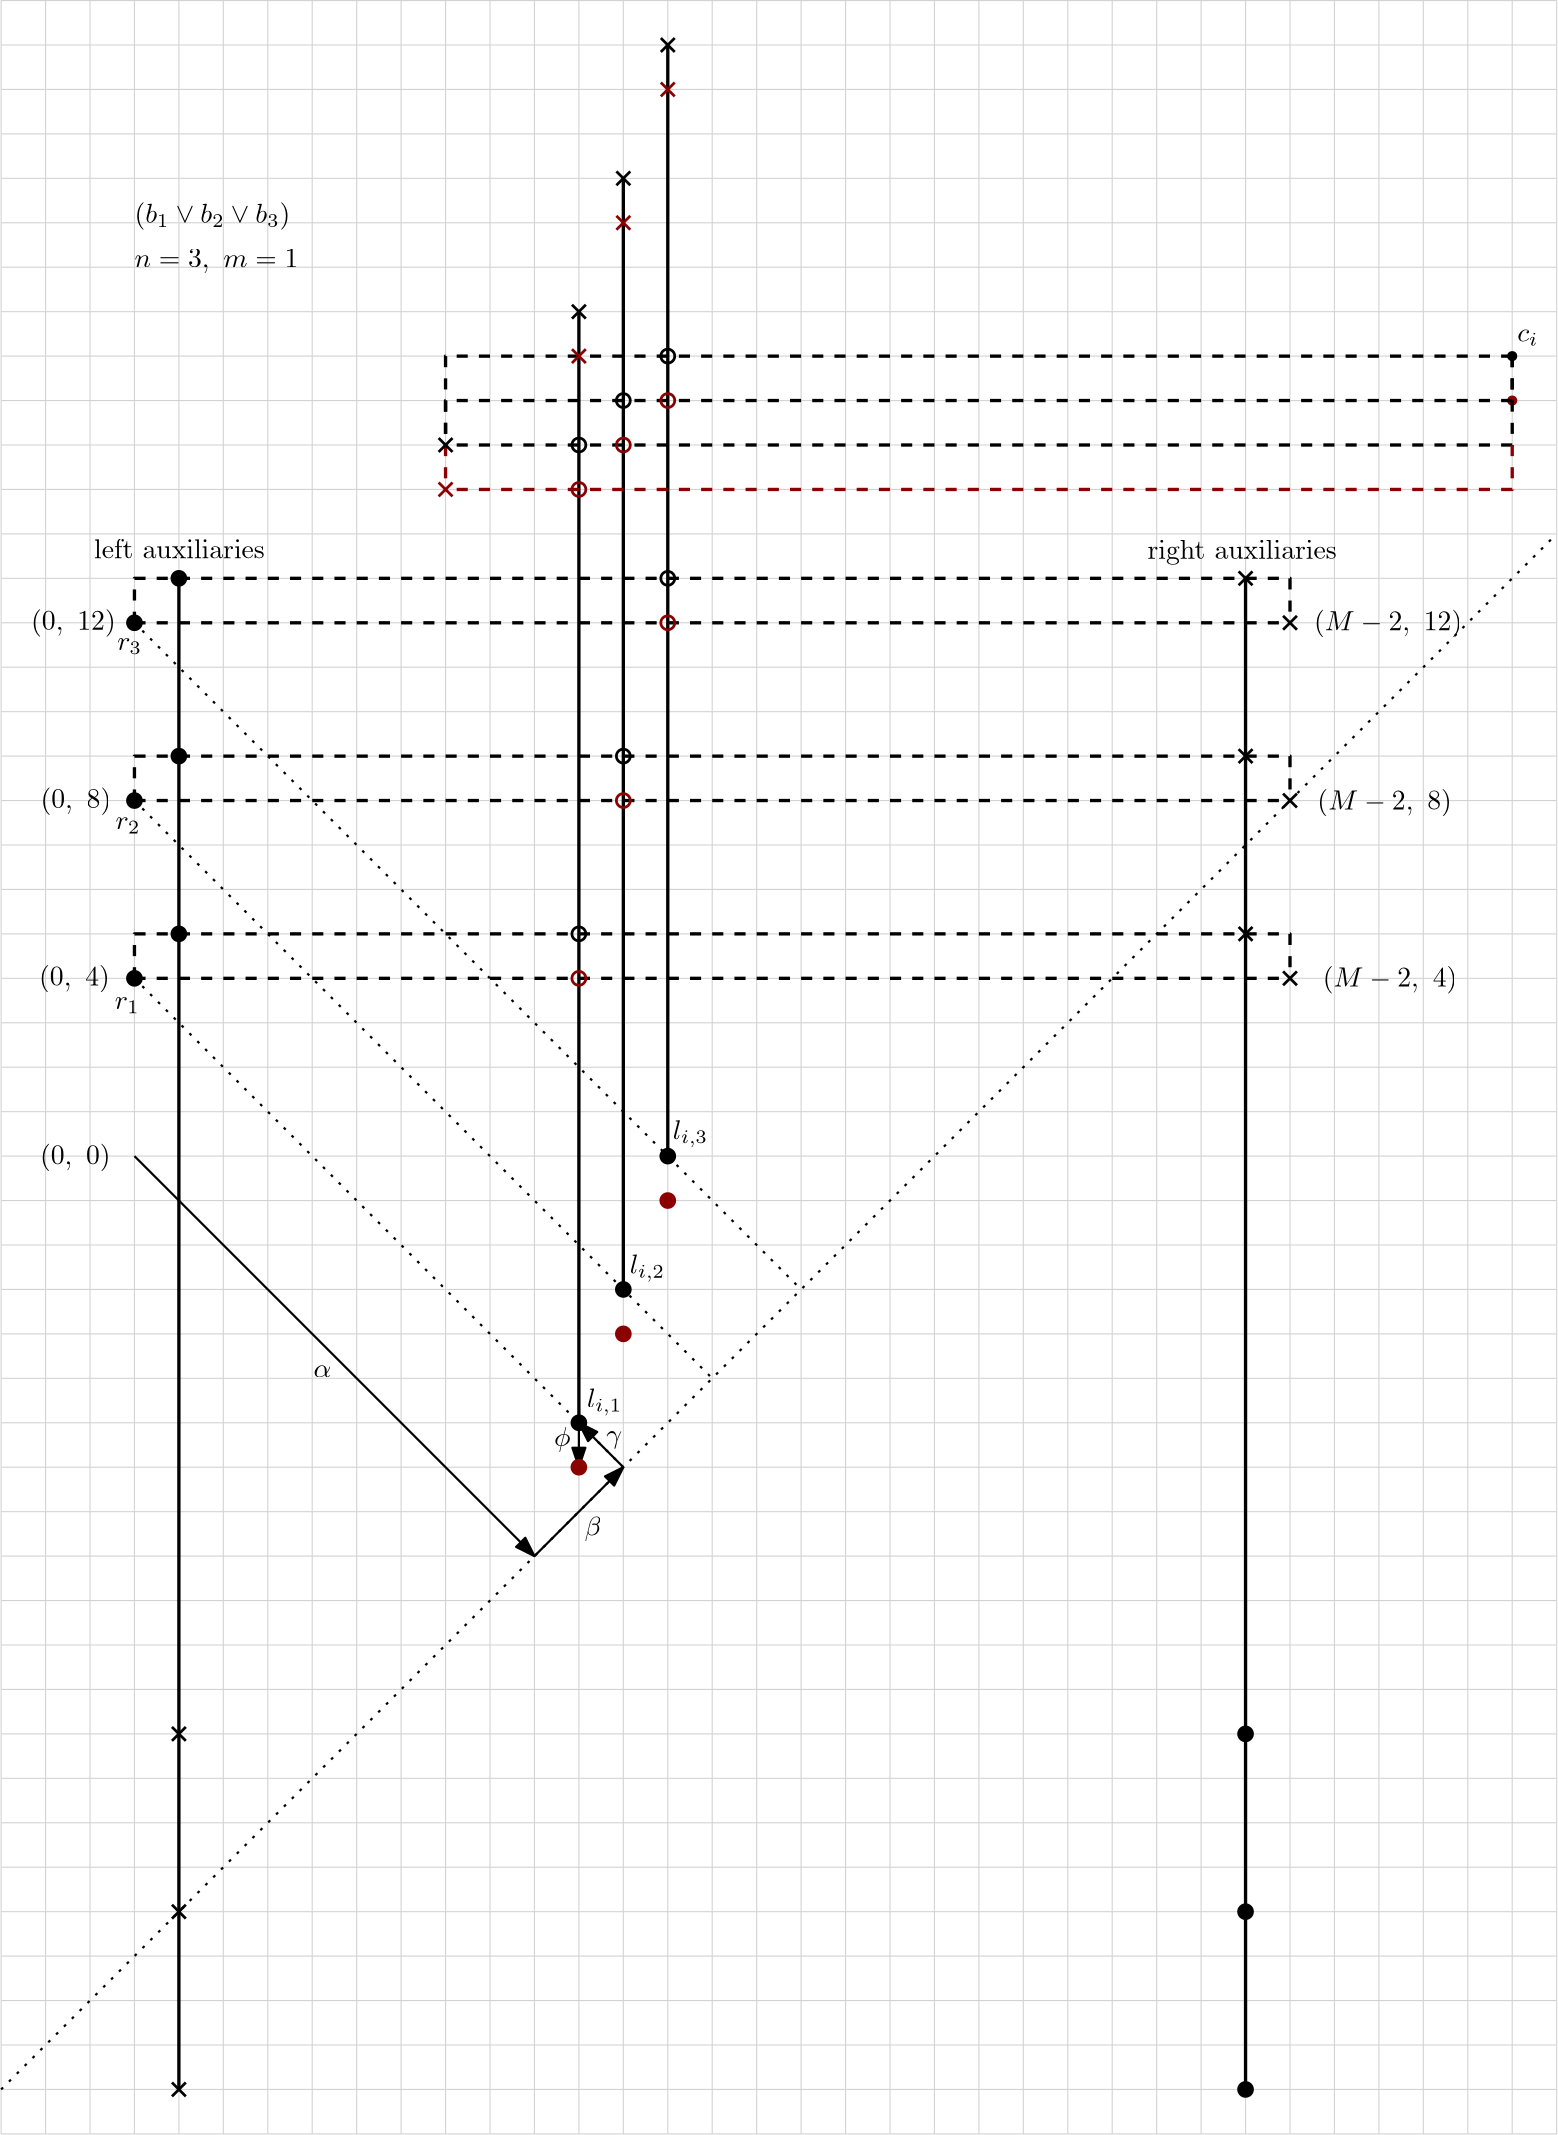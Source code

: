 <?xml version="1.0"?>
<!DOCTYPE ipe SYSTEM "ipe.dtd">
<ipe version="70218" creator="Ipe 7.2.26">
<info created="D:20230320151130" modified="D:20230323120128"/>
<ipestyle name="basic">
<symbol name="arrow/arc(spx)">
<path stroke="sym-stroke" fill="sym-stroke" pen="sym-pen">
0 0 m
-1 0.333 l
-1 -0.333 l
h
</path>
</symbol>
<symbol name="arrow/farc(spx)">
<path stroke="sym-stroke" fill="white" pen="sym-pen">
0 0 m
-1 0.333 l
-1 -0.333 l
h
</path>
</symbol>
<symbol name="arrow/ptarc(spx)">
<path stroke="sym-stroke" fill="sym-stroke" pen="sym-pen">
0 0 m
-1 0.333 l
-0.8 0 l
-1 -0.333 l
h
</path>
</symbol>
<symbol name="arrow/fptarc(spx)">
<path stroke="sym-stroke" fill="white" pen="sym-pen">
0 0 m
-1 0.333 l
-0.8 0 l
-1 -0.333 l
h
</path>
</symbol>
<symbol name="mark/circle(sx)" transformations="translations">
<path fill="sym-stroke">
0.6 0 0 0.6 0 0 e
0.4 0 0 0.4 0 0 e
</path>
</symbol>
<symbol name="mark/disk(sx)" transformations="translations">
<path fill="sym-stroke">
0.6 0 0 0.6 0 0 e
</path>
</symbol>
<symbol name="mark/fdisk(sfx)" transformations="translations">
<group>
<path fill="sym-fill">
0.5 0 0 0.5 0 0 e
</path>
<path fill="sym-stroke" fillrule="eofill">
0.6 0 0 0.6 0 0 e
0.4 0 0 0.4 0 0 e
</path>
</group>
</symbol>
<symbol name="mark/box(sx)" transformations="translations">
<path fill="sym-stroke" fillrule="eofill">
-0.6 -0.6 m
0.6 -0.6 l
0.6 0.6 l
-0.6 0.6 l
h
-0.4 -0.4 m
0.4 -0.4 l
0.4 0.4 l
-0.4 0.4 l
h
</path>
</symbol>
<symbol name="mark/square(sx)" transformations="translations">
<path fill="sym-stroke">
-0.6 -0.6 m
0.6 -0.6 l
0.6 0.6 l
-0.6 0.6 l
h
</path>
</symbol>
<symbol name="mark/fsquare(sfx)" transformations="translations">
<group>
<path fill="sym-fill">
-0.5 -0.5 m
0.5 -0.5 l
0.5 0.5 l
-0.5 0.5 l
h
</path>
<path fill="sym-stroke" fillrule="eofill">
-0.6 -0.6 m
0.6 -0.6 l
0.6 0.6 l
-0.6 0.6 l
h
-0.4 -0.4 m
0.4 -0.4 l
0.4 0.4 l
-0.4 0.4 l
h
</path>
</group>
</symbol>
<symbol name="mark/cross(sx)" transformations="translations">
<group>
<path fill="sym-stroke">
-0.43 -0.57 m
0.57 0.43 l
0.43 0.57 l
-0.57 -0.43 l
h
</path>
<path fill="sym-stroke">
-0.43 0.57 m
0.57 -0.43 l
0.43 -0.57 l
-0.57 0.43 l
h
</path>
</group>
</symbol>
<symbol name="arrow/fnormal(spx)">
<path stroke="sym-stroke" fill="white" pen="sym-pen">
0 0 m
-1 0.333 l
-1 -0.333 l
h
</path>
</symbol>
<symbol name="arrow/pointed(spx)">
<path stroke="sym-stroke" fill="sym-stroke" pen="sym-pen">
0 0 m
-1 0.333 l
-0.8 0 l
-1 -0.333 l
h
</path>
</symbol>
<symbol name="arrow/fpointed(spx)">
<path stroke="sym-stroke" fill="white" pen="sym-pen">
0 0 m
-1 0.333 l
-0.8 0 l
-1 -0.333 l
h
</path>
</symbol>
<symbol name="arrow/linear(spx)">
<path stroke="sym-stroke" pen="sym-pen">
-1 0.333 m
0 0 l
-1 -0.333 l
</path>
</symbol>
<symbol name="arrow/fdouble(spx)">
<path stroke="sym-stroke" fill="white" pen="sym-pen">
0 0 m
-1 0.333 l
-1 -0.333 l
h
-1 0 m
-2 0.333 l
-2 -0.333 l
h
</path>
</symbol>
<symbol name="arrow/double(spx)">
<path stroke="sym-stroke" fill="sym-stroke" pen="sym-pen">
0 0 m
-1 0.333 l
-1 -0.333 l
h
-1 0 m
-2 0.333 l
-2 -0.333 l
h
</path>
</symbol>
<symbol name="arrow/mid-normal(spx)">
<path stroke="sym-stroke" fill="sym-stroke" pen="sym-pen">
0.5 0 m
-0.5 0.333 l
-0.5 -0.333 l
h
</path>
</symbol>
<symbol name="arrow/mid-fnormal(spx)">
<path stroke="sym-stroke" fill="white" pen="sym-pen">
0.5 0 m
-0.5 0.333 l
-0.5 -0.333 l
h
</path>
</symbol>
<symbol name="arrow/mid-pointed(spx)">
<path stroke="sym-stroke" fill="sym-stroke" pen="sym-pen">
0.5 0 m
-0.5 0.333 l
-0.3 0 l
-0.5 -0.333 l
h
</path>
</symbol>
<symbol name="arrow/mid-fpointed(spx)">
<path stroke="sym-stroke" fill="white" pen="sym-pen">
0.5 0 m
-0.5 0.333 l
-0.3 0 l
-0.5 -0.333 l
h
</path>
</symbol>
<symbol name="arrow/mid-double(spx)">
<path stroke="sym-stroke" fill="sym-stroke" pen="sym-pen">
1 0 m
0 0.333 l
0 -0.333 l
h
0 0 m
-1 0.333 l
-1 -0.333 l
h
</path>
</symbol>
<symbol name="arrow/mid-fdouble(spx)">
<path stroke="sym-stroke" fill="white" pen="sym-pen">
1 0 m
0 0.333 l
0 -0.333 l
h
0 0 m
-1 0.333 l
-1 -0.333 l
h
</path>
</symbol>
<anglesize name="22.5 deg" value="22.5"/>
<anglesize name="30 deg" value="30"/>
<anglesize name="45 deg" value="45"/>
<anglesize name="60 deg" value="60"/>
<anglesize name="90 deg" value="90"/>
<arrowsize name="large" value="10"/>
<arrowsize name="small" value="5"/>
<arrowsize name="tiny" value="3"/>
<color name="blue" value="0 0 1"/>
<color name="brown" value="0.647 0.165 0.165"/>
<color name="darkblue" value="0 0 0.545"/>
<color name="darkcyan" value="0 0.545 0.545"/>
<color name="darkgray" value="0.663"/>
<color name="darkgreen" value="0 0.392 0"/>
<color name="darkmagenta" value="0.545 0 0.545"/>
<color name="darkorange" value="1 0.549 0"/>
<color name="darkred" value="0.545 0 0"/>
<color name="gold" value="1 0.843 0"/>
<color name="gray" value="0.745"/>
<color name="green" value="0 1 0"/>
<color name="lightblue" value="0.678 0.847 0.902"/>
<color name="lightcyan" value="0.878 1 1"/>
<color name="lightgray" value="0.827"/>
<color name="lightgreen" value="0.565 0.933 0.565"/>
<color name="lightyellow" value="1 1 0.878"/>
<color name="navy" value="0 0 0.502"/>
<color name="orange" value="1 0.647 0"/>
<color name="pink" value="1 0.753 0.796"/>
<color name="purple" value="0.627 0.125 0.941"/>
<color name="red" value="1 0 0"/>
<color name="seagreen" value="0.18 0.545 0.341"/>
<color name="turquoise" value="0.251 0.878 0.816"/>
<color name="violet" value="0.933 0.51 0.933"/>
<color name="yellow" value="1 1 0"/>
<dashstyle name="dash dot dotted" value="[4 2 1 2 1 2] 0"/>
<dashstyle name="dash dotted" value="[4 2 1 2] 0"/>
<dashstyle name="dashed" value="[4] 0"/>
<dashstyle name="dotted" value="[1 3] 0"/>
<gridsize name="10 pts (~3.5 mm)" value="10"/>
<gridsize name="14 pts (~5 mm)" value="14"/>
<gridsize name="16 pts (~6 mm)" value="16"/>
<gridsize name="20 pts (~7 mm)" value="20"/>
<gridsize name="28 pts (~10 mm)" value="28"/>
<gridsize name="32 pts (~12 mm)" value="32"/>
<gridsize name="4 pts" value="4"/>
<gridsize name="56 pts (~20 mm)" value="56"/>
<gridsize name="8 pts (~3 mm)" value="8"/>
<opacity name="10%" value="0.1"/>
<opacity name="30%" value="0.3"/>
<opacity name="50%" value="0.5"/>
<opacity name="75%" value="0.75"/>
<pen name="fat" value="1.2"/>
<pen name="heavier" value="0.8"/>
<pen name="ultrafat" value="2"/>
<symbolsize name="large" value="5"/>
<symbolsize name="small" value="2"/>
<symbolsize name="tiny" value="1.1"/>
<textsize name="Huge" value="\Huge"/>
<textsize name="LARGE" value="\LARGE"/>
<textsize name="Large" value="\Large"/>
<textsize name="footnote" value="\footnotesize"/>
<textsize name="huge" value="\huge"/>
<textsize name="large" value="\large"/>
<textsize name="script" value="\scriptsize"/>
<textsize name="small" value="\small"/>
<textsize name="tiny" value="\tiny"/>
<textstyle name="center" begin="\begin{center}" end="\end{center}"/>
<textstyle name="item" begin="\begin{itemize}\item{}" end="\end{itemize}"/>
<textstyle name="itemize" begin="\begin{itemize}" end="\end{itemize}"/>
<tiling name="falling" angle="-60" step="4" width="1"/>
<tiling name="rising" angle="30" step="4" width="1"/>
</ipestyle>
<page>
<layer name="variables"/>
<layer name="checkers"/>
<layer name="grid"/>
<layer name="variable_paths"/>
<layer name="checker_paths"/>
<view layers="variables checkers grid variable_paths checker_paths" active="grid"/>
<path layer="grid" stroke="lightgray" opacity="30%" stroke-opacity="opaque">
16 800 m
16 32 l
576 32 l
576 800 l
h
</path>
<path stroke="lightgray" opacity="30%" stroke-opacity="opaque">
16 784 m
576 784 l
</path>
<path stroke="lightgray" opacity="30%" stroke-opacity="opaque">
576 768 m
16 768 l
</path>
<path stroke="lightgray" opacity="30%" stroke-opacity="opaque">
16 752 m
576 752 l
</path>
<path stroke="lightgray" opacity="30%" stroke-opacity="opaque">
576 736 m
16 736 l
</path>
<path stroke="lightgray" opacity="30%" stroke-opacity="opaque">
16 720 m
576 720 l
</path>
<path matrix="1 0 0 1 0 -80" stroke="lightgray" opacity="30%" stroke-opacity="opaque">
16 784 m
576 784 l
</path>
<path matrix="1 0 0 1 0 -80" stroke="lightgray" opacity="30%" stroke-opacity="opaque">
576 768 m
16 768 l
</path>
<path matrix="1 0 0 1 0 -80" stroke="lightgray" opacity="30%" stroke-opacity="opaque">
16 752 m
576 752 l
</path>
<path matrix="1 0 0 1 0 -80" stroke="lightgray" opacity="30%" stroke-opacity="opaque">
576 736 m
16 736 l
</path>
<path matrix="1 0 0 1 0 -80" stroke="lightgray" opacity="30%" stroke-opacity="opaque">
16 720 m
576 720 l
</path>
<path matrix="1 0 0 1 0 -160" stroke="lightgray" opacity="30%" stroke-opacity="opaque">
16 784 m
576 784 l
</path>
<path matrix="1 0 0 1 0 -160" stroke="lightgray" opacity="30%" stroke-opacity="opaque">
576 768 m
16 768 l
</path>
<path matrix="1 0 0 1 0 -160" stroke="lightgray" opacity="30%" stroke-opacity="opaque">
16 752 m
576 752 l
</path>
<path matrix="1 0 0 1 0 -160" stroke="lightgray" opacity="30%" stroke-opacity="opaque">
576 736 m
16 736 l
</path>
<path matrix="1 0 0 1 0 -160" stroke="lightgray" opacity="30%" stroke-opacity="opaque">
16 720 m
576 720 l
</path>
<path matrix="1 0 0 1 0 -240" stroke="lightgray" opacity="30%" stroke-opacity="opaque">
16 784 m
576 784 l
</path>
<path matrix="1 0 0 1 0 -240" stroke="lightgray" opacity="30%" stroke-opacity="opaque">
576 768 m
16 768 l
</path>
<path matrix="1 0 0 1 0 -240" stroke="lightgray" opacity="30%" stroke-opacity="opaque">
16 752 m
576 752 l
</path>
<path matrix="1 0 0 1 0 -240" stroke="lightgray" opacity="30%" stroke-opacity="opaque">
576 736 m
16 736 l
</path>
<path matrix="1 0 0 1 0 -240" stroke="lightgray" opacity="30%" stroke-opacity="opaque">
16 720 m
576 720 l
</path>
<path matrix="1 0 0 1 0 -320" stroke="lightgray" opacity="30%" stroke-opacity="opaque">
16 784 m
576 784 l
</path>
<path matrix="1 0 0 1 0 -320" stroke="lightgray" opacity="30%" stroke-opacity="opaque">
576 768 m
16 768 l
</path>
<path matrix="1 0 0 1 0 -320" stroke="lightgray" opacity="30%" stroke-opacity="opaque">
16 752 m
576 752 l
</path>
<path matrix="1 0 0 1 0 -320" stroke="lightgray" opacity="30%" stroke-opacity="opaque">
576 736 m
16 736 l
</path>
<path matrix="1 0 0 1 0 -320" stroke="lightgray" opacity="30%" stroke-opacity="opaque">
16 720 m
576 720 l
</path>
<path matrix="1 0 0 1 0 -400" stroke="lightgray" opacity="30%" stroke-opacity="opaque">
16 784 m
576 784 l
</path>
<path matrix="1 0 0 1 0 -400" stroke="lightgray" opacity="30%" stroke-opacity="opaque">
576 768 m
16 768 l
</path>
<path matrix="1 0 0 1 0 -400" stroke="lightgray" opacity="30%" stroke-opacity="opaque">
16 752 m
576 752 l
</path>
<path matrix="1 0 0 1 0 -400" stroke="lightgray" opacity="30%" stroke-opacity="opaque">
576 736 m
16 736 l
</path>
<path matrix="1 0 0 1 0 -400" stroke="lightgray" opacity="30%" stroke-opacity="opaque">
16 720 m
576 720 l
</path>
<path matrix="1 0 0 1 0 -480" stroke="lightgray" opacity="30%" stroke-opacity="opaque">
16 784 m
576 784 l
</path>
<path matrix="1 0 0 1 0 -480" stroke="lightgray" opacity="30%" stroke-opacity="opaque">
576 768 m
16 768 l
</path>
<path matrix="1 0 0 1 0 -480" stroke="lightgray" opacity="30%" stroke-opacity="opaque">
16 752 m
576 752 l
</path>
<path matrix="1 0 0 1 0 -480" stroke="lightgray" opacity="30%" stroke-opacity="opaque">
576 736 m
16 736 l
</path>
<path matrix="1 0 0 1 0 -480" stroke="lightgray" opacity="30%" stroke-opacity="opaque">
16 720 m
576 720 l
</path>
<path matrix="1 0 0 1 0 -560" stroke="lightgray" opacity="30%" stroke-opacity="opaque">
16 784 m
576 784 l
</path>
<path matrix="1 0 0 1 0 -560" stroke="lightgray" opacity="30%" stroke-opacity="opaque">
576 768 m
16 768 l
</path>
<path matrix="1 0 0 1 0 -560" stroke="lightgray" opacity="30%" stroke-opacity="opaque">
16 752 m
576 752 l
</path>
<path matrix="1 0 0 1 0 -560" stroke="lightgray" opacity="30%" stroke-opacity="opaque">
576 736 m
16 736 l
</path>
<path matrix="1 0 0 1 0 -560" stroke="lightgray" opacity="30%" stroke-opacity="opaque">
16 720 m
576 720 l
</path>
<path matrix="1 0 0 1 0 -640" stroke="lightgray" opacity="30%" stroke-opacity="opaque">
16 784 m
576 784 l
</path>
<path matrix="1 0 0 1 0 -640" stroke="lightgray" opacity="30%" stroke-opacity="opaque">
576 768 m
16 768 l
</path>
<path matrix="1 0 0 1 0 -640" stroke="lightgray" opacity="30%" stroke-opacity="opaque">
16 752 m
576 752 l
</path>
<path matrix="1 0 0 1 0 -640" stroke="lightgray" opacity="30%" stroke-opacity="opaque">
576 736 m
16 736 l
</path>
<path matrix="1 0 0 1 0 -640" stroke="lightgray" opacity="30%" stroke-opacity="opaque">
16 720 m
576 720 l
</path>
<path matrix="1 0 0 1 0 -656" stroke="lightgray" opacity="30%" stroke-opacity="opaque">
16 720 m
576 720 l
</path>
<path matrix="1 0 0 1 0 -672" stroke="lightgray" opacity="30%" stroke-opacity="opaque">
16 720 m
576 720 l
</path>
<path stroke="lightgray" opacity="30%" stroke-opacity="opaque">
32 32 m
32 800 l
</path>
<path stroke="lightgray" opacity="30%" stroke-opacity="opaque">
48 800 m
48 32 l
</path>
<path matrix="1 0 0 1 32 0" stroke="lightgray" opacity="30%" stroke-opacity="opaque">
32 32 m
32 800 l
</path>
<path matrix="1 0 0 1 32 0" stroke="lightgray" opacity="30%" stroke-opacity="opaque">
48 800 m
48 32 l
</path>
<path matrix="1 0 0 1 64 0" stroke="lightgray" opacity="30%" stroke-opacity="opaque">
32 32 m
32 800 l
</path>
<path matrix="1 0 0 1 64 0" stroke="lightgray" opacity="30%" stroke-opacity="opaque">
48 800 m
48 32 l
</path>
<path matrix="1 0 0 1 96 0" stroke="lightgray" opacity="30%" stroke-opacity="opaque">
32 32 m
32 800 l
</path>
<path matrix="1 0 0 1 96 0" stroke="lightgray" opacity="30%" stroke-opacity="opaque">
48 800 m
48 32 l
</path>
<path matrix="1 0 0 1 128 0" stroke="lightgray" opacity="30%" stroke-opacity="opaque">
32 32 m
32 800 l
</path>
<path matrix="1 0 0 1 128 0" stroke="lightgray" opacity="30%" stroke-opacity="opaque">
48 800 m
48 32 l
</path>
<path matrix="1 0 0 1 160 0" stroke="lightgray" opacity="30%" stroke-opacity="opaque">
32 32 m
32 800 l
</path>
<path matrix="1 0 0 1 160 0" stroke="lightgray" opacity="30%" stroke-opacity="opaque">
48 800 m
48 32 l
</path>
<path matrix="1 0 0 1 192 0" stroke="lightgray" opacity="30%" stroke-opacity="opaque">
32 32 m
32 800 l
</path>
<path matrix="1 0 0 1 192 0" stroke="lightgray" opacity="30%" stroke-opacity="opaque">
48 800 m
48 32 l
</path>
<path matrix="1 0 0 1 224 0" stroke="lightgray" opacity="30%" stroke-opacity="opaque">
32 32 m
32 800 l
</path>
<path matrix="1 0 0 1 224 0" stroke="lightgray" opacity="30%" stroke-opacity="opaque">
48 800 m
48 32 l
</path>
<path matrix="1 0 0 1 256 0" stroke="lightgray" opacity="30%" stroke-opacity="opaque">
32 32 m
32 800 l
</path>
<path matrix="1 0 0 1 256 0" stroke="lightgray" opacity="30%" stroke-opacity="opaque">
48 800 m
48 32 l
</path>
<path matrix="1 0 0 1 288 0" stroke="lightgray" opacity="30%" stroke-opacity="opaque">
32 32 m
32 800 l
</path>
<path matrix="1 0 0 1 288 0" stroke="lightgray" opacity="30%" stroke-opacity="opaque">
48 800 m
48 32 l
</path>
<path matrix="1 0 0 1 320 0" stroke="lightgray" opacity="30%" stroke-opacity="opaque">
32 32 m
32 800 l
</path>
<path matrix="1 0 0 1 320 0" stroke="lightgray" opacity="30%" stroke-opacity="opaque">
48 800 m
48 32 l
</path>
<path matrix="1 0 0 1 352 0" stroke="lightgray" opacity="30%" stroke-opacity="opaque">
32 32 m
32 800 l
</path>
<path matrix="1 0 0 1 352 0" stroke="lightgray" opacity="30%" stroke-opacity="opaque">
48 800 m
48 32 l
</path>
<path matrix="1 0 0 1 384 0" stroke="lightgray" opacity="30%" stroke-opacity="opaque">
32 32 m
32 800 l
</path>
<path matrix="1 0 0 1 384 0" stroke="lightgray" opacity="30%" stroke-opacity="opaque">
48 800 m
48 32 l
</path>
<path matrix="1 0 0 1 416 0" stroke="lightgray" opacity="30%" stroke-opacity="opaque">
32 32 m
32 800 l
</path>
<path matrix="1 0 0 1 416 0" stroke="lightgray" opacity="30%" stroke-opacity="opaque">
48 800 m
48 32 l
</path>
<path matrix="1 0 0 1 448 0" stroke="lightgray" opacity="30%" stroke-opacity="opaque">
32 32 m
32 800 l
</path>
<path matrix="1 0 0 1 448 0" stroke="lightgray" opacity="30%" stroke-opacity="opaque">
48 800 m
48 32 l
</path>
<path matrix="1 0 0 1 480 0" stroke="lightgray" opacity="30%" stroke-opacity="opaque">
32 32 m
32 800 l
</path>
<path matrix="1 0 0 1 480 0" stroke="lightgray" opacity="30%" stroke-opacity="opaque">
48 800 m
48 32 l
</path>
<path matrix="1 0 0 1 496 0" stroke="lightgray" opacity="30%" stroke-opacity="opaque">
48 800 m
48 32 l
</path>
<path matrix="1 0 0 1 512 0" stroke="lightgray" opacity="30%" stroke-opacity="opaque">
48 800 m
48 32 l
</path>
<text layer="checkers" transformations="translations" pos="64 704" stroke="black" type="label" width="59.005" height="6.428" depth="1.93" valign="baseline" style="math">n = 3,\ m = 1</text>
<use layer="variables" name="mark/disk(sx)" pos="64 576" size="large" stroke="black"/>
<use name="mark/disk(sx)" pos="64 512" size="large" stroke="black"/>
<use name="mark/disk(sx)" pos="64 448" size="large" stroke="black"/>
<use name="mark/disk(sx)" pos="80 592" size="large" stroke="black"/>
<use name="mark/disk(sx)" pos="80 528" size="large" stroke="black"/>
<use name="mark/disk(sx)" pos="80 464" size="large" stroke="black"/>
<use matrix="1 0 0 1 48 0" name="mark/cross(sx)" pos="432 576" size="large" stroke="black"/>
<use matrix="1 0 0 1 48 0" name="mark/cross(sx)" pos="432 512" size="large" stroke="black"/>
<use matrix="1 0 0 1 48 0" name="mark/cross(sx)" pos="432 448" size="large" stroke="black"/>
<use matrix="1 0 0 1 48 0" name="mark/cross(sx)" pos="416 592" size="large" stroke="black"/>
<use matrix="1 0 0 1 48 0" name="mark/cross(sx)" pos="416 528" size="large" stroke="black"/>
<use matrix="1 0 0 1 48 0" name="mark/cross(sx)" pos="416 464" size="large" stroke="black"/>
<use layer="checkers" matrix="1 0 0 1 32 32" name="mark/disk(sx)" pos="528 640" size="normal" stroke="black"/>
<text matrix="1 0 0 1 -73.1381 68.6647" transformations="translations" pos="208 240" stroke="black" type="label" width="6.41" height="4.289" depth="0" halign="right" valign="top" style="math">\alpha</text>
<path matrix="1 0 0 1 0 16" stroke="black" pen="heavier" arrow="normal/normal">
64 368 m
208 224 l
</path>
<path matrix="1 0 0 1 -16 0" stroke="black" pen="heavier" arrow="normal/normal">
224 240 m
256 272 l
</path>
<path matrix="1 0 0 1 16 0" stroke="black" pen="heavier" arrow="normal/normal">
224 272 m
208 288 l
</path>
<text layer="variables" matrix="1 0 0 1 -8.86038 -2.57525" transformations="translations" pos="64 448" stroke="black" type="label" width="25.46" height="7.473" depth="2.49" halign="right" valign="baseline" style="math">(0,\ 4)</text>
<text matrix="1 0 0 1 -8.37293 -2.70034" transformations="translations" pos="64 512" stroke="black" type="label" width="25.46" height="7.473" depth="2.49" halign="right" valign="baseline" style="math">(0,\ 8)</text>
<text matrix="1 0 0 1 -6.75555 -2.47599" transformations="translations" pos="64 576" stroke="black" type="label" width="30.441" height="7.473" depth="2.49" halign="right" valign="baseline" style="math">(0,\ 12)</text>
<use layer="checkers" matrix="1 0 0 1 32 0" name="mark/disk(sx)" pos="528 656" size="normal" stroke="darkred"/>
<use layer="variables" matrix="1 0 0 1 0 -32" name="mark/cross(sx)" pos="80 80" size="large" stroke="black"/>
<use matrix="1 0 0 1 0 -32" name="mark/cross(sx)" pos="80 144" size="large" stroke="black"/>
<use matrix="1 0 0 1 0 -32" name="mark/cross(sx)" pos="80 208" size="large" stroke="black"/>
<use matrix="1 0 0 1 32 -32" name="mark/disk(sx)" pos="432 208" size="large" stroke="black"/>
<use matrix="1 0 0 1 32 -32" name="mark/disk(sx)" pos="432 144" size="large" stroke="black"/>
<use matrix="1 0 0 1 32 -32" name="mark/disk(sx)" pos="432 80" size="large" stroke="black"/>
<text layer="checkers" matrix="1 0 0 1 33.7686 35.7653" transformations="translations" pos="528 640" stroke="black" type="label" width="7.628" height="4.294" depth="1.49" valign="bottom" style="math">c_i</text>
<text layer="variables" matrix="1 0 0 1 -30.521 10.6782" transformations="translations" pos="80 592" stroke="black" type="label" width="61.519" height="6.918" depth="0" valign="center">left auxiliaries</text>
<text matrix="1 0 0 1 80.8962 9.50138" transformations="translations" pos="416 592" stroke="black" type="label" width="68.189" height="6.926" depth="1.93" halign="right" valign="center">right auxiliaries</text>
<text transformations="translations" pos="64 720" stroke="black" type="label" width="56.123" height="7.473" depth="2.49" valign="baseline" style="math">(b_1 \lor b_2 \lor b_3)</text>
<text matrix="1 0 0 1 -3.61011 -17.8932" transformations="translations" pos="60.5239 454.846" stroke="black" type="label" width="8.964" height="4.294" depth="1.49" valign="baseline" style="math">r_1</text>
<text matrix="1 0 0 1 -6.9867 -16.9466" transformations="translations" pos="64.1828 518.589" stroke="black" type="label" width="8.964" height="4.294" depth="1.49" valign="baseline" style="math">r_2</text>
<text matrix="1 0 0 1 -12.0002 46.029" transformations="translations" pos="69.7675 520.129" stroke="black" type="label" width="8.964" height="4.294" depth="1.49" valign="baseline" style="math">r_3
</text>
<path layer="checkers" stroke="black" pen="heavier" arrow="normal/normal">
224 288 m
224 272 l
</path>
<path layer="checker_paths" stroke="black" pen="fat">
224 288 m
224 688 l
224 688 l
</path>
<path stroke="black" pen="fat">
240 736 m
240 336 l
</path>
<path stroke="black" pen="fat">
256 384 m
256 784 l
</path>
<path stroke="black" dash="dashed" pen="fat">
560 672 m
176 672 l
176 640 l
</path>
<path stroke="black" dash="dashed" pen="fat">
560 672 m
560 656 l
176 656 l
176 640 l
</path>
<path stroke="black" dash="dashed" pen="fat">
560 672 m
560 640 l
176 640 l
</path>
<path layer="variable_paths" stroke="black" dash="dashed" pen="fat">
64 512 m
480 512 l
</path>
<path stroke="black" dash="dashed" pen="fat">
64 576 m
480 576 l
</path>
<path stroke="black" dash="dashed" pen="fat">
64 448 m
480 448 l
</path>
<path stroke="black" pen="fat">
80 592 m
80 48 l
</path>
<path stroke="black" pen="fat">
464 592 m
464 48 l
</path>
<path stroke="black" dash="dashed" pen="fat">
64 576 m
64 592 l
480 592 l
480 576 l
</path>
<path stroke="black" dash="dashed" pen="fat">
64 512 m
64 528 l
480 528 l
480 512 l
</path>
<path stroke="black" dash="dashed" pen="fat">
64 448 m
64 464 l
480 464 l
480 448 l
</path>
<text layer="variables" matrix="1 0 0 1 -7.37861 -2.70549" transformations="translations" pos="496 576" stroke="black" type="label" width="53.369" height="7.473" depth="2.49" valign="baseline" style="math">(M - 2,\ 12)</text>
<text matrix="1 0 0 1 -6.14884 -67.1974" transformations="translations" pos="496 576" stroke="black" type="label" width="48.388" height="7.473" depth="2.49" valign="baseline" style="math">(M - 2,\ 8)</text>
<text matrix="1 0 0 1 -4.18121 -130.951" transformations="translations" pos="496 576" stroke="black" type="label" width="48.388" height="7.473" depth="2.49" valign="baseline" style="math">(M - 2,\ 4)</text>
<path layer="checker_paths" stroke="darkred" dash="dashed" pen="fat">
560 640 m
560 624 l
176 624 l
</path>
<path stroke="darkred" dash="dashed" pen="fat">
176 640 m
176 624 l
176 624 l
</path>
<path layer="checkers" stroke="black" dash="dotted" pen="heavier">
64 448 m
240 272 l
</path>
<path stroke="black" dash="dotted" pen="heavier">
64 512 m
272 304 l
</path>
<path stroke="black" dash="dotted" pen="heavier">
64 576 m
304 336 l
</path>
<text matrix="1 0 0 1 -34.0393 -2.90579" transformations="translations" pos="64 384" stroke="black" type="label" width="25.46" height="7.473" depth="2.49" valign="baseline" style="math">(0,\ 0)</text>
<use name="mark/disk(sx)" pos="224 288" size="large" stroke="black"/>
<use name="mark/disk(sx)" pos="240 336" size="large" stroke="black"/>
<use name="mark/disk(sx)" pos="256 384" size="large" stroke="black"/>
<use matrix="1 0 0 1 0 -32" name="mark/disk(sx)" pos="256 400" size="large" stroke="darkred"/>
<use matrix="1 0 0 1 0 -32" name="mark/disk(sx)" pos="240 352" size="large" stroke="darkred"/>
<use matrix="1 0 0 1 0 -32" name="mark/disk(sx)" pos="224 304" size="large" stroke="darkred"/>
<use matrix="1 0 0 1 0 32" name="mark/cross(sx)" pos="224 656" size="large" stroke="black"/>
<use matrix="1 0 0 1 0 32" name="mark/cross(sx)" pos="240 704" size="large" stroke="black"/>
<use matrix="1 0 0 1 0 32" name="mark/cross(sx)" pos="256 752" size="large" stroke="black"/>
<use matrix="1 0 0 1 0 32" name="mark/cross(sx)" pos="176 608" size="large" stroke="black"/>
<text matrix="1 0 0 1 8.15787 5.44217" transformations="translations" pos="224 240" stroke="black" type="label" width="6.161" height="6.926" depth="1.93" halign="right" valign="bottom" style="math">\beta</text>
<text matrix="1 0 0 1 44.6747 9.92074" transformations="translations" pos="192 272" stroke="black" type="label" width="5.711" height="4.297" depth="1.93" halign="center" valign="center" style="math">\gamma</text>
<use name="mark/cross(sx)" pos="176 624" size="large" stroke="darkred"/>
<use name="mark/cross(sx)" pos="224 672" size="large" stroke="darkred"/>
<use name="mark/cross(sx)" pos="240 720" size="large" stroke="darkred"/>
<use name="mark/cross(sx)" pos="256 768" size="large" stroke="darkred"/>
<text matrix="1 0 0 1 1.82561 3.25188" transformations="translations" pos="256 384" stroke="black" type="label" width="12.627" height="6.919" depth="2.85" valign="bottom" style="math">l_{i,3}</text>
<text matrix="1 0 0 1 2.33907 2.85252" transformations="translations" pos="240 336" stroke="black" type="label" width="12.627" height="6.919" depth="2.85" valign="bottom" style="math">l_{i,2}</text>
<text matrix="1 0 0 1 2.90957 2.68137" transformations="translations" pos="224 288" stroke="black" type="label" width="12.627" height="6.919" depth="2.85" valign="bottom" style="math">l_{i,1}</text>
<text matrix="1 0 0 1 -9.00179 -24.4072" transformations="translations" pos="224 304" stroke="black" type="label" width="5.936" height="6.926" depth="1.93" valign="baseline" style="math">\phi</text>
<use name="mark/circle(sx)" pos="224 464" size="large" stroke="black"/>
<use name="mark/circle(sx)" pos="240 528" size="large" stroke="black"/>
<use name="mark/circle(sx)" pos="256 592" size="large" stroke="black"/>
<use name="mark/circle(sx)" pos="256 672" size="large" stroke="black"/>
<use name="mark/circle(sx)" pos="240 656" size="large" stroke="black"/>
<use name="mark/circle(sx)" pos="224 640" size="large" stroke="black"/>
<use name="mark/circle(sx)" pos="224 448" size="large" stroke="darkred"/>
<use name="mark/circle(sx)" pos="240 512" size="large" stroke="darkred"/>
<use name="mark/circle(sx)" pos="256 576" size="large" stroke="darkred"/>
<use name="mark/circle(sx)" pos="224 624" size="large" stroke="darkred"/>
<use name="mark/circle(sx)" pos="240 640" size="large" stroke="darkred"/>
<use name="mark/circle(sx)" pos="256 656" size="large" stroke="darkred"/>
<path layer="grid" stroke="black" dash="dotted" pen="heavier">
16 48 m
576 608 l
</path>
</page>
</ipe>
